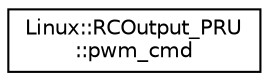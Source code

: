 digraph "Graphical Class Hierarchy"
{
 // INTERACTIVE_SVG=YES
  edge [fontname="Helvetica",fontsize="10",labelfontname="Helvetica",labelfontsize="10"];
  node [fontname="Helvetica",fontsize="10",shape=record];
  rankdir="LR";
  Node1 [label="Linux::RCOutput_PRU\l::pwm_cmd",height=0.2,width=0.4,color="black", fillcolor="white", style="filled",URL="$structLinux_1_1RCOutput__PRU_1_1pwm__cmd.html"];
}
